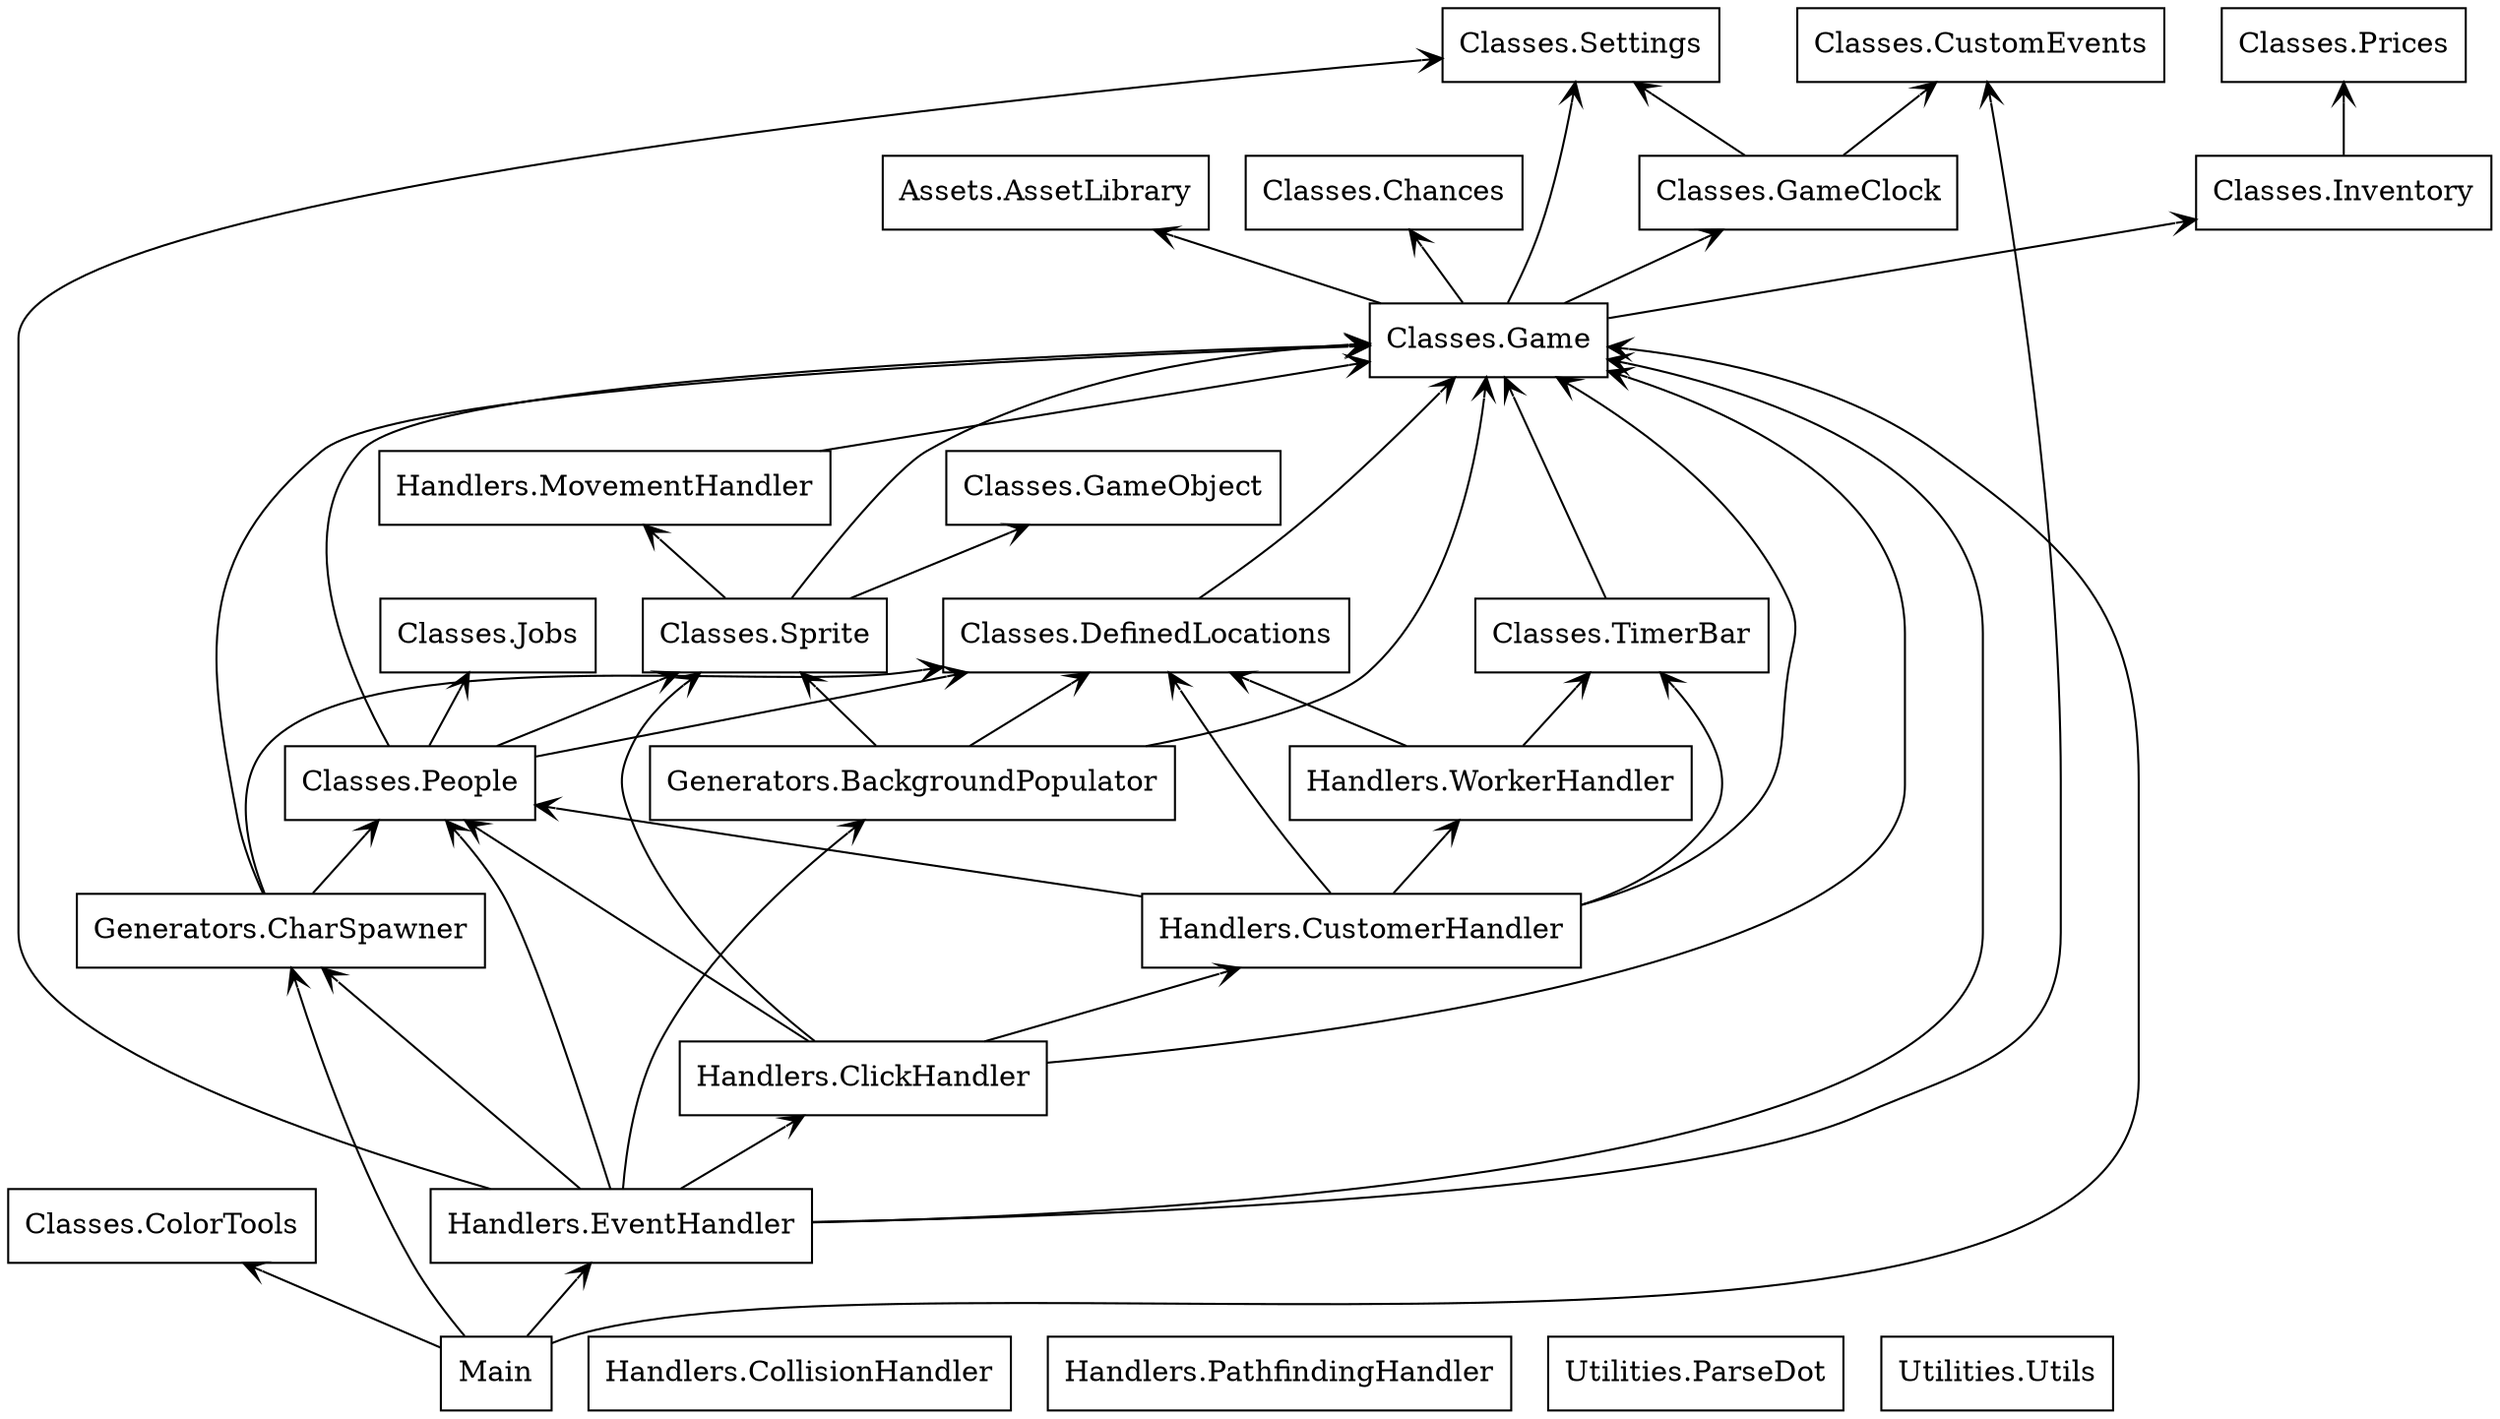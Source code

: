 digraph "packages" {
rankdir=BT
charset="utf-8"
"Assets.AssetLibrary" [color="black", label=<Assets.AssetLibrary>, shape="box", style="solid"];
"Classes.Chances" [color="black", label=<Classes.Chances>, shape="box", style="solid"];
"Classes.ColorTools" [color="black", label=<Classes.ColorTools>, shape="box", style="solid"];
"Classes.CustomEvents" [color="black", label=<Classes.CustomEvents>, shape="box", style="solid"];
"Classes.DefinedLocations" [color="black", label=<Classes.DefinedLocations>, shape="box", style="solid"];
"Classes.Game" [color="black", label=<Classes.Game>, shape="box", style="solid"];
"Classes.GameClock" [color="black", label=<Classes.GameClock>, shape="box", style="solid"];
"Classes.GameObject" [color="black", label=<Classes.GameObject>, shape="box", style="solid"];
"Classes.Inventory" [color="black", label=<Classes.Inventory>, shape="box", style="solid"];
"Classes.Jobs" [color="black", label=<Classes.Jobs>, shape="box", style="solid"];
"Classes.People" [color="black", label=<Classes.People>, shape="box", style="solid"];
"Classes.Prices" [color="black", label=<Classes.Prices>, shape="box", style="solid"];
"Classes.Settings" [color="black", label=<Classes.Settings>, shape="box", style="solid"];
"Classes.Sprite" [color="black", label=<Classes.Sprite>, shape="box", style="solid"];
"Classes.TimerBar" [color="black", label=<Classes.TimerBar>, shape="box", style="solid"];
"Generators.BackgroundPopulator" [color="black", label=<Generators.BackgroundPopulator>, shape="box", style="solid"];
"Generators.CharSpawner" [color="black", label=<Generators.CharSpawner>, shape="box", style="solid"];
"Handlers.ClickHandler" [color="black", label=<Handlers.ClickHandler>, shape="box", style="solid"];
"Handlers.CollisionHandler" [color="black", label=<Handlers.CollisionHandler>, shape="box", style="solid"];
"Handlers.CustomerHandler" [color="black", label=<Handlers.CustomerHandler>, shape="box", style="solid"];
"Handlers.EventHandler" [color="black", label=<Handlers.EventHandler>, shape="box", style="solid"];
"Handlers.MovementHandler" [color="black", label=<Handlers.MovementHandler>, shape="box", style="solid"];
"Handlers.PathfindingHandler" [color="black", label=<Handlers.PathfindingHandler>, shape="box", style="solid"];
"Handlers.WorkerHandler" [color="black", label=<Handlers.WorkerHandler>, shape="box", style="solid"];
"Main" [color="black", label=<Main>, shape="box", style="solid"];
"Utilities.ParseDot" [color="black", label=<Utilities.ParseDot>, shape="box", style="solid"];
"Utilities.Utils" [color="black", label=<Utilities.Utils>, shape="box", style="solid"];
"Classes.DefinedLocations" -> "Classes.Game" [arrowhead="open", arrowtail="none"];
"Classes.Game" -> "Assets.AssetLibrary" [arrowhead="open", arrowtail="none"];
"Classes.Game" -> "Classes.Chances" [arrowhead="open", arrowtail="none"];
"Classes.Game" -> "Classes.GameClock" [arrowhead="open", arrowtail="none"];
"Classes.Game" -> "Classes.Inventory" [arrowhead="open", arrowtail="none"];
"Classes.Game" -> "Classes.Settings" [arrowhead="open", arrowtail="none"];
"Classes.GameClock" -> "Classes.CustomEvents" [arrowhead="open", arrowtail="none"];
"Classes.GameClock" -> "Classes.Settings" [arrowhead="open", arrowtail="none"];
"Classes.Inventory" -> "Classes.Prices" [arrowhead="open", arrowtail="none"];
"Classes.People" -> "Classes.DefinedLocations" [arrowhead="open", arrowtail="none"];
"Classes.People" -> "Classes.Game" [arrowhead="open", arrowtail="none"];
"Classes.People" -> "Classes.Jobs" [arrowhead="open", arrowtail="none"];
"Classes.People" -> "Classes.Sprite" [arrowhead="open", arrowtail="none"];
"Classes.Sprite" -> "Classes.Game" [arrowhead="open", arrowtail="none"];
"Classes.Sprite" -> "Classes.GameObject" [arrowhead="open", arrowtail="none"];
"Classes.Sprite" -> "Handlers.MovementHandler" [arrowhead="open", arrowtail="none"];
"Classes.TimerBar" -> "Classes.Game" [arrowhead="open", arrowtail="none"];
"Generators.BackgroundPopulator" -> "Classes.DefinedLocations" [arrowhead="open", arrowtail="none"];
"Generators.BackgroundPopulator" -> "Classes.Game" [arrowhead="open", arrowtail="none"];
"Generators.BackgroundPopulator" -> "Classes.Sprite" [arrowhead="open", arrowtail="none"];
"Generators.CharSpawner" -> "Classes.DefinedLocations" [arrowhead="open", arrowtail="none"];
"Generators.CharSpawner" -> "Classes.Game" [arrowhead="open", arrowtail="none"];
"Generators.CharSpawner" -> "Classes.People" [arrowhead="open", arrowtail="none"];
"Handlers.ClickHandler" -> "Classes.Game" [arrowhead="open", arrowtail="none"];
"Handlers.ClickHandler" -> "Classes.People" [arrowhead="open", arrowtail="none"];
"Handlers.ClickHandler" -> "Classes.Sprite" [arrowhead="open", arrowtail="none"];
"Handlers.ClickHandler" -> "Handlers.CustomerHandler" [arrowhead="open", arrowtail="none"];
"Handlers.CustomerHandler" -> "Classes.DefinedLocations" [arrowhead="open", arrowtail="none"];
"Handlers.CustomerHandler" -> "Classes.Game" [arrowhead="open", arrowtail="none"];
"Handlers.CustomerHandler" -> "Classes.People" [arrowhead="open", arrowtail="none"];
"Handlers.CustomerHandler" -> "Classes.TimerBar" [arrowhead="open", arrowtail="none"];
"Handlers.CustomerHandler" -> "Handlers.WorkerHandler" [arrowhead="open", arrowtail="none"];
"Handlers.EventHandler" -> "Classes.CustomEvents" [arrowhead="open", arrowtail="none"];
"Handlers.EventHandler" -> "Classes.Game" [arrowhead="open", arrowtail="none"];
"Handlers.EventHandler" -> "Classes.People" [arrowhead="open", arrowtail="none"];
"Handlers.EventHandler" -> "Classes.Settings" [arrowhead="open", arrowtail="none"];
"Handlers.EventHandler" -> "Generators.BackgroundPopulator" [arrowhead="open", arrowtail="none"];
"Handlers.EventHandler" -> "Generators.CharSpawner" [arrowhead="open", arrowtail="none"];
"Handlers.EventHandler" -> "Handlers.ClickHandler" [arrowhead="open", arrowtail="none"];
"Handlers.MovementHandler" -> "Classes.Game" [arrowhead="open", arrowtail="none"];
"Handlers.WorkerHandler" -> "Classes.DefinedLocations" [arrowhead="open", arrowtail="none"];
"Handlers.WorkerHandler" -> "Classes.TimerBar" [arrowhead="open", arrowtail="none"];
"Main" -> "Classes.ColorTools" [arrowhead="open", arrowtail="none"];
"Main" -> "Classes.Game" [arrowhead="open", arrowtail="none"];
"Main" -> "Generators.CharSpawner" [arrowhead="open", arrowtail="none"];
"Main" -> "Handlers.EventHandler" [arrowhead="open", arrowtail="none"];
}
